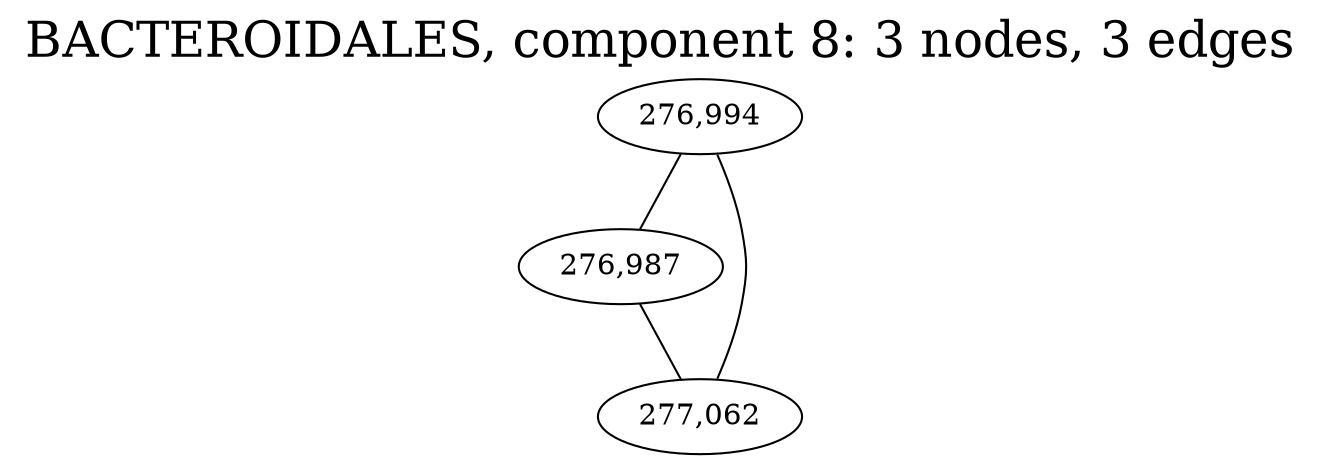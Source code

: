 graph BACTEROIDALES_cc8 {
	overlap="prism50";
	outputorder="edgesfirst";
	label="BACTEROIDALES, component 8: 3 nodes, 3 edges";
	labelloc="t";
	fontsize=24;
	"276,994" [style="filled", fillcolor="#ffffff", fontcolor="#000000"];
	"276,987" [style="filled", fillcolor="#ffffff", fontcolor="#000000"];
	"277,062" [style="filled", fillcolor="#ffffff", fontcolor="#000000"];
	"276,994" -- "276,987";
	"276,994" -- "277,062";
	"276,987" -- "277,062";
}
